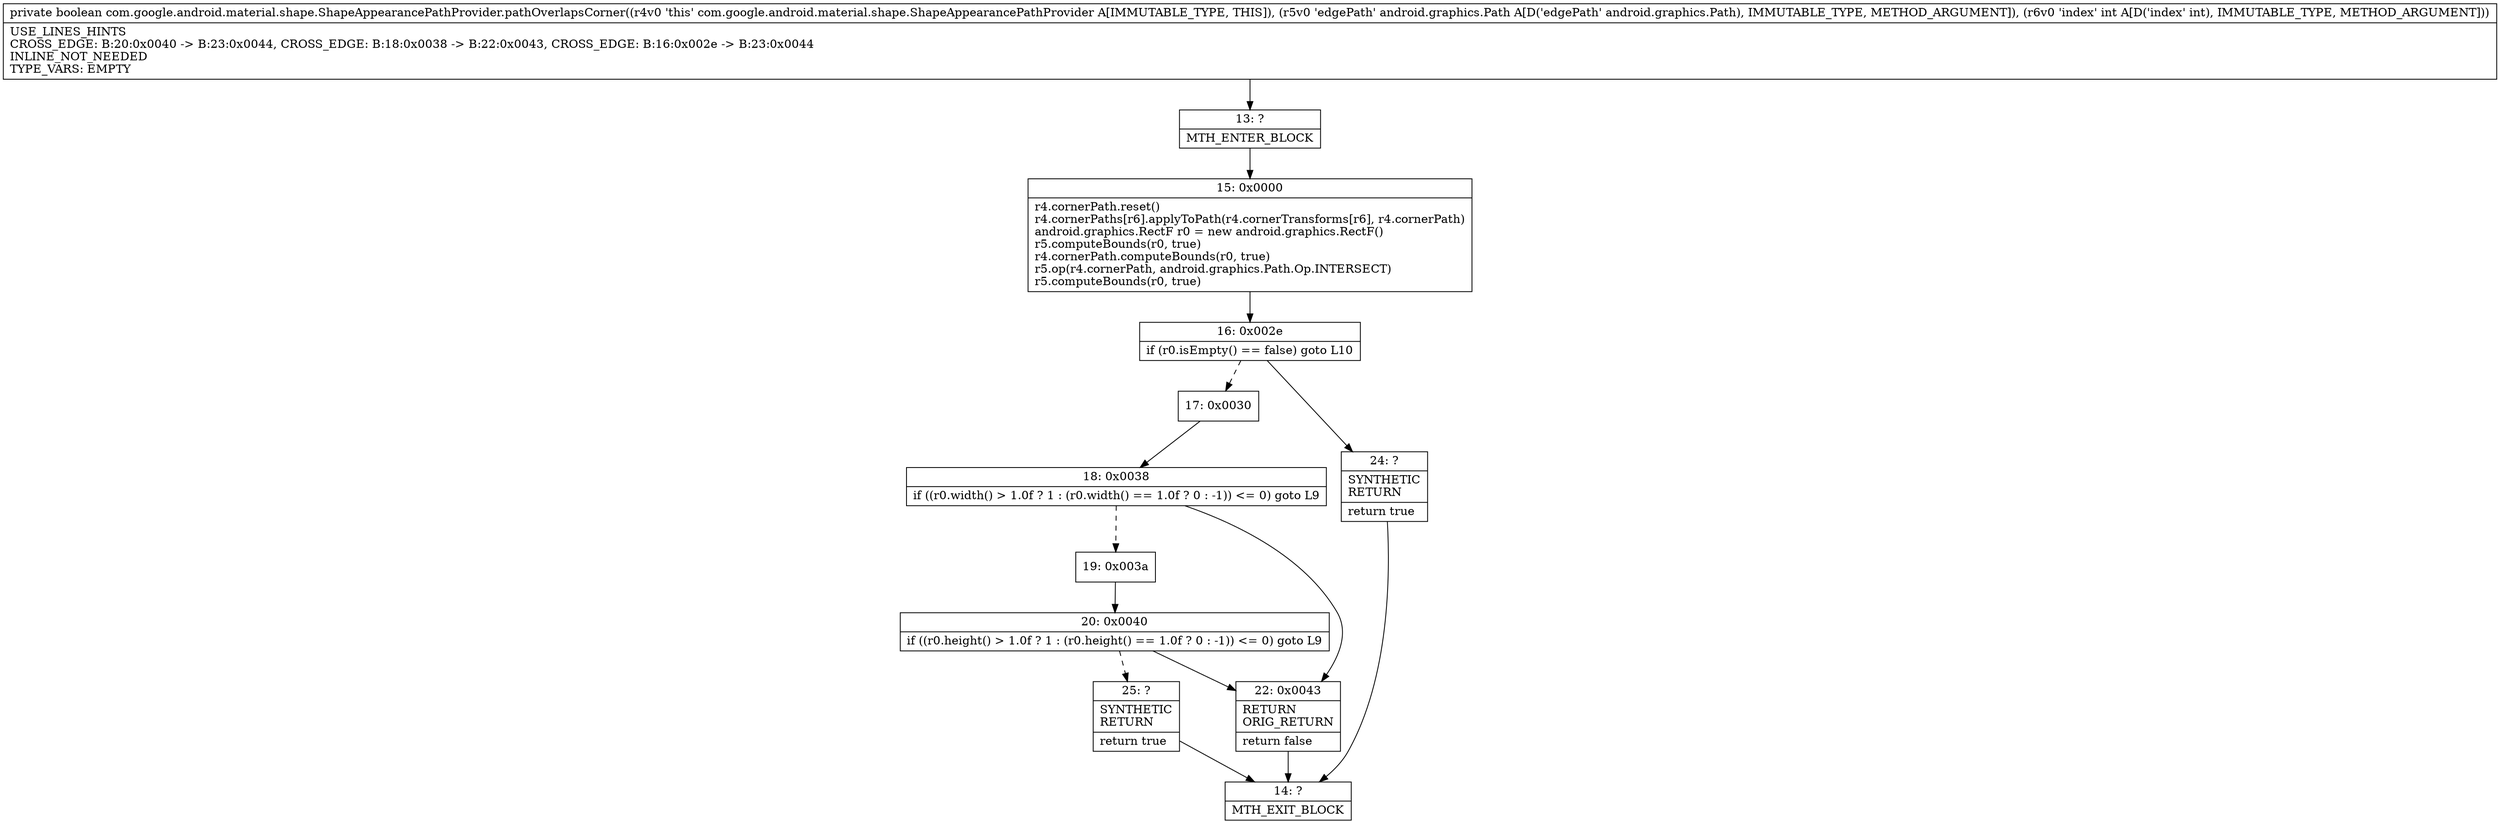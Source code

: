 digraph "CFG forcom.google.android.material.shape.ShapeAppearancePathProvider.pathOverlapsCorner(Landroid\/graphics\/Path;I)Z" {
Node_13 [shape=record,label="{13\:\ ?|MTH_ENTER_BLOCK\l}"];
Node_15 [shape=record,label="{15\:\ 0x0000|r4.cornerPath.reset()\lr4.cornerPaths[r6].applyToPath(r4.cornerTransforms[r6], r4.cornerPath)\landroid.graphics.RectF r0 = new android.graphics.RectF()\lr5.computeBounds(r0, true)\lr4.cornerPath.computeBounds(r0, true)\lr5.op(r4.cornerPath, android.graphics.Path.Op.INTERSECT)\lr5.computeBounds(r0, true)\l}"];
Node_16 [shape=record,label="{16\:\ 0x002e|if (r0.isEmpty() == false) goto L10\l}"];
Node_17 [shape=record,label="{17\:\ 0x0030}"];
Node_18 [shape=record,label="{18\:\ 0x0038|if ((r0.width() \> 1.0f ? 1 : (r0.width() == 1.0f ? 0 : \-1)) \<= 0) goto L9\l}"];
Node_19 [shape=record,label="{19\:\ 0x003a}"];
Node_20 [shape=record,label="{20\:\ 0x0040|if ((r0.height() \> 1.0f ? 1 : (r0.height() == 1.0f ? 0 : \-1)) \<= 0) goto L9\l}"];
Node_25 [shape=record,label="{25\:\ ?|SYNTHETIC\lRETURN\l|return true\l}"];
Node_14 [shape=record,label="{14\:\ ?|MTH_EXIT_BLOCK\l}"];
Node_22 [shape=record,label="{22\:\ 0x0043|RETURN\lORIG_RETURN\l|return false\l}"];
Node_24 [shape=record,label="{24\:\ ?|SYNTHETIC\lRETURN\l|return true\l}"];
MethodNode[shape=record,label="{private boolean com.google.android.material.shape.ShapeAppearancePathProvider.pathOverlapsCorner((r4v0 'this' com.google.android.material.shape.ShapeAppearancePathProvider A[IMMUTABLE_TYPE, THIS]), (r5v0 'edgePath' android.graphics.Path A[D('edgePath' android.graphics.Path), IMMUTABLE_TYPE, METHOD_ARGUMENT]), (r6v0 'index' int A[D('index' int), IMMUTABLE_TYPE, METHOD_ARGUMENT]))  | USE_LINES_HINTS\lCROSS_EDGE: B:20:0x0040 \-\> B:23:0x0044, CROSS_EDGE: B:18:0x0038 \-\> B:22:0x0043, CROSS_EDGE: B:16:0x002e \-\> B:23:0x0044\lINLINE_NOT_NEEDED\lTYPE_VARS: EMPTY\l}"];
MethodNode -> Node_13;Node_13 -> Node_15;
Node_15 -> Node_16;
Node_16 -> Node_17[style=dashed];
Node_16 -> Node_24;
Node_17 -> Node_18;
Node_18 -> Node_19[style=dashed];
Node_18 -> Node_22;
Node_19 -> Node_20;
Node_20 -> Node_22;
Node_20 -> Node_25[style=dashed];
Node_25 -> Node_14;
Node_22 -> Node_14;
Node_24 -> Node_14;
}

